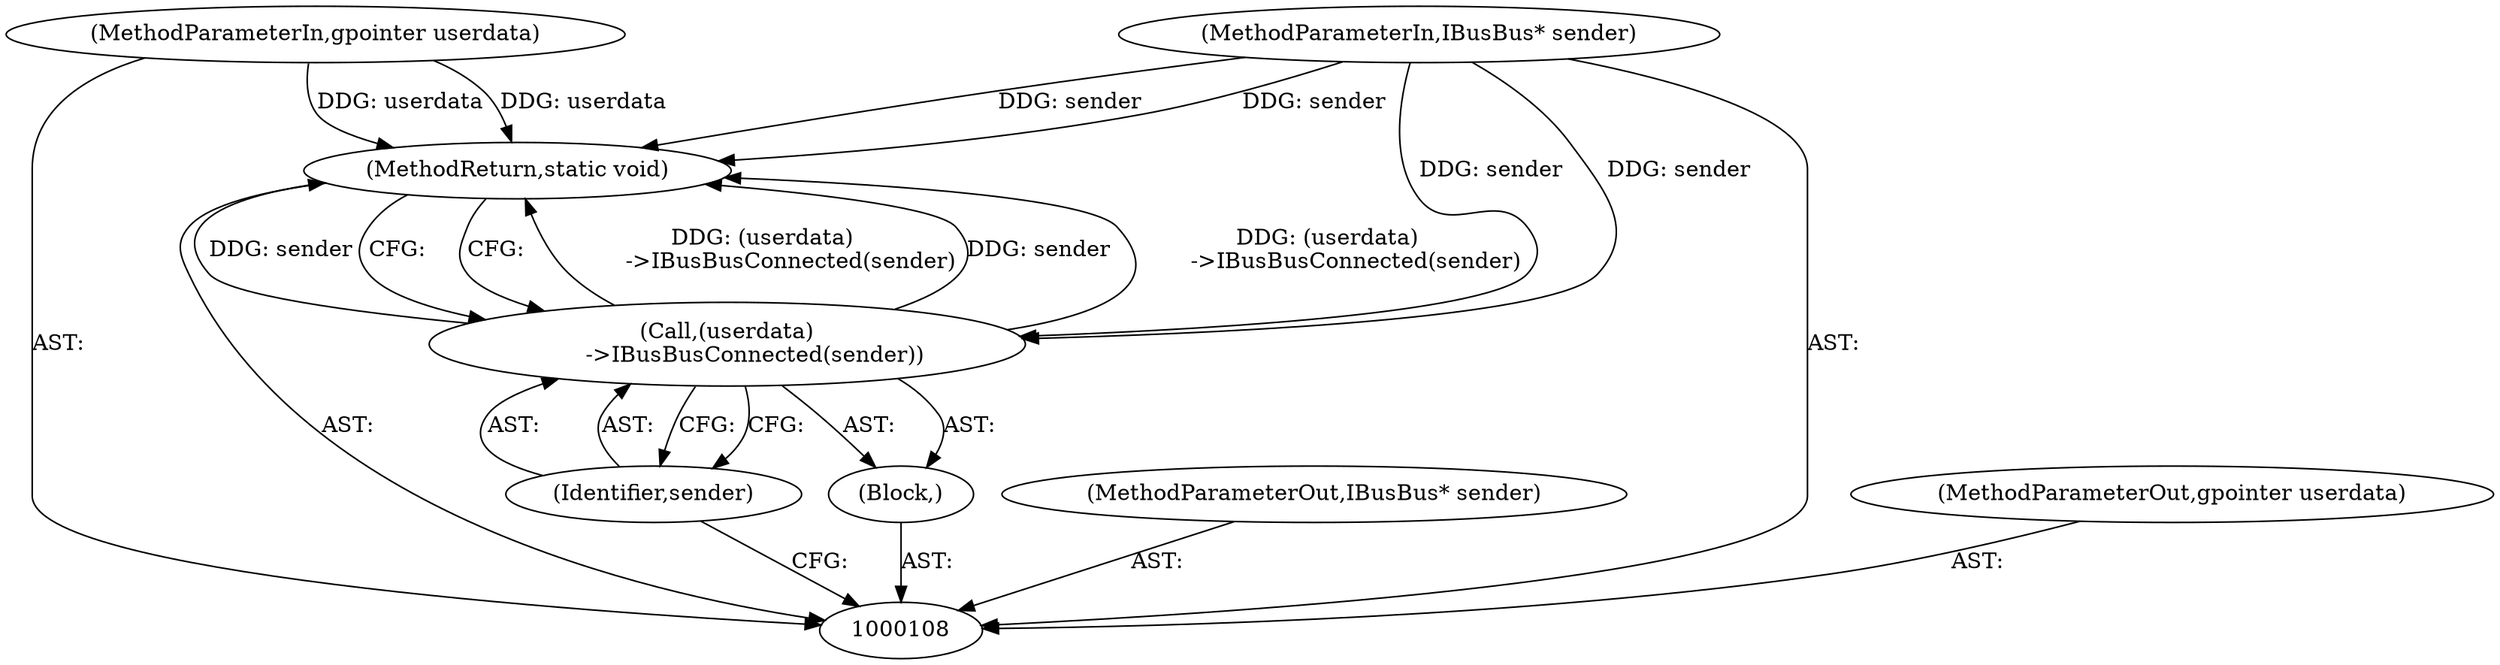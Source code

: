 digraph "0_Chrome_dc7b094a338c6c521f918f478e993f0f74bbea0d_64" {
"1000114" [label="(MethodReturn,static void)"];
"1000109" [label="(MethodParameterIn,IBusBus* sender)"];
"1000219" [label="(MethodParameterOut,IBusBus* sender)"];
"1000110" [label="(MethodParameterIn,gpointer userdata)"];
"1000220" [label="(MethodParameterOut,gpointer userdata)"];
"1000111" [label="(Block,)"];
"1000112" [label="(Call,(userdata)\n        ->IBusBusConnected(sender))"];
"1000113" [label="(Identifier,sender)"];
"1000114" -> "1000108"  [label="AST: "];
"1000114" -> "1000112"  [label="CFG: "];
"1000112" -> "1000114"  [label="DDG: (userdata)\n        ->IBusBusConnected(sender)"];
"1000112" -> "1000114"  [label="DDG: sender"];
"1000110" -> "1000114"  [label="DDG: userdata"];
"1000109" -> "1000114"  [label="DDG: sender"];
"1000109" -> "1000108"  [label="AST: "];
"1000109" -> "1000114"  [label="DDG: sender"];
"1000109" -> "1000112"  [label="DDG: sender"];
"1000219" -> "1000108"  [label="AST: "];
"1000110" -> "1000108"  [label="AST: "];
"1000110" -> "1000114"  [label="DDG: userdata"];
"1000220" -> "1000108"  [label="AST: "];
"1000111" -> "1000108"  [label="AST: "];
"1000112" -> "1000111"  [label="AST: "];
"1000112" -> "1000111"  [label="AST: "];
"1000112" -> "1000113"  [label="CFG: "];
"1000113" -> "1000112"  [label="AST: "];
"1000114" -> "1000112"  [label="CFG: "];
"1000112" -> "1000114"  [label="DDG: (userdata)\n        ->IBusBusConnected(sender)"];
"1000112" -> "1000114"  [label="DDG: sender"];
"1000109" -> "1000112"  [label="DDG: sender"];
"1000113" -> "1000112"  [label="AST: "];
"1000113" -> "1000108"  [label="CFG: "];
"1000112" -> "1000113"  [label="CFG: "];
}
